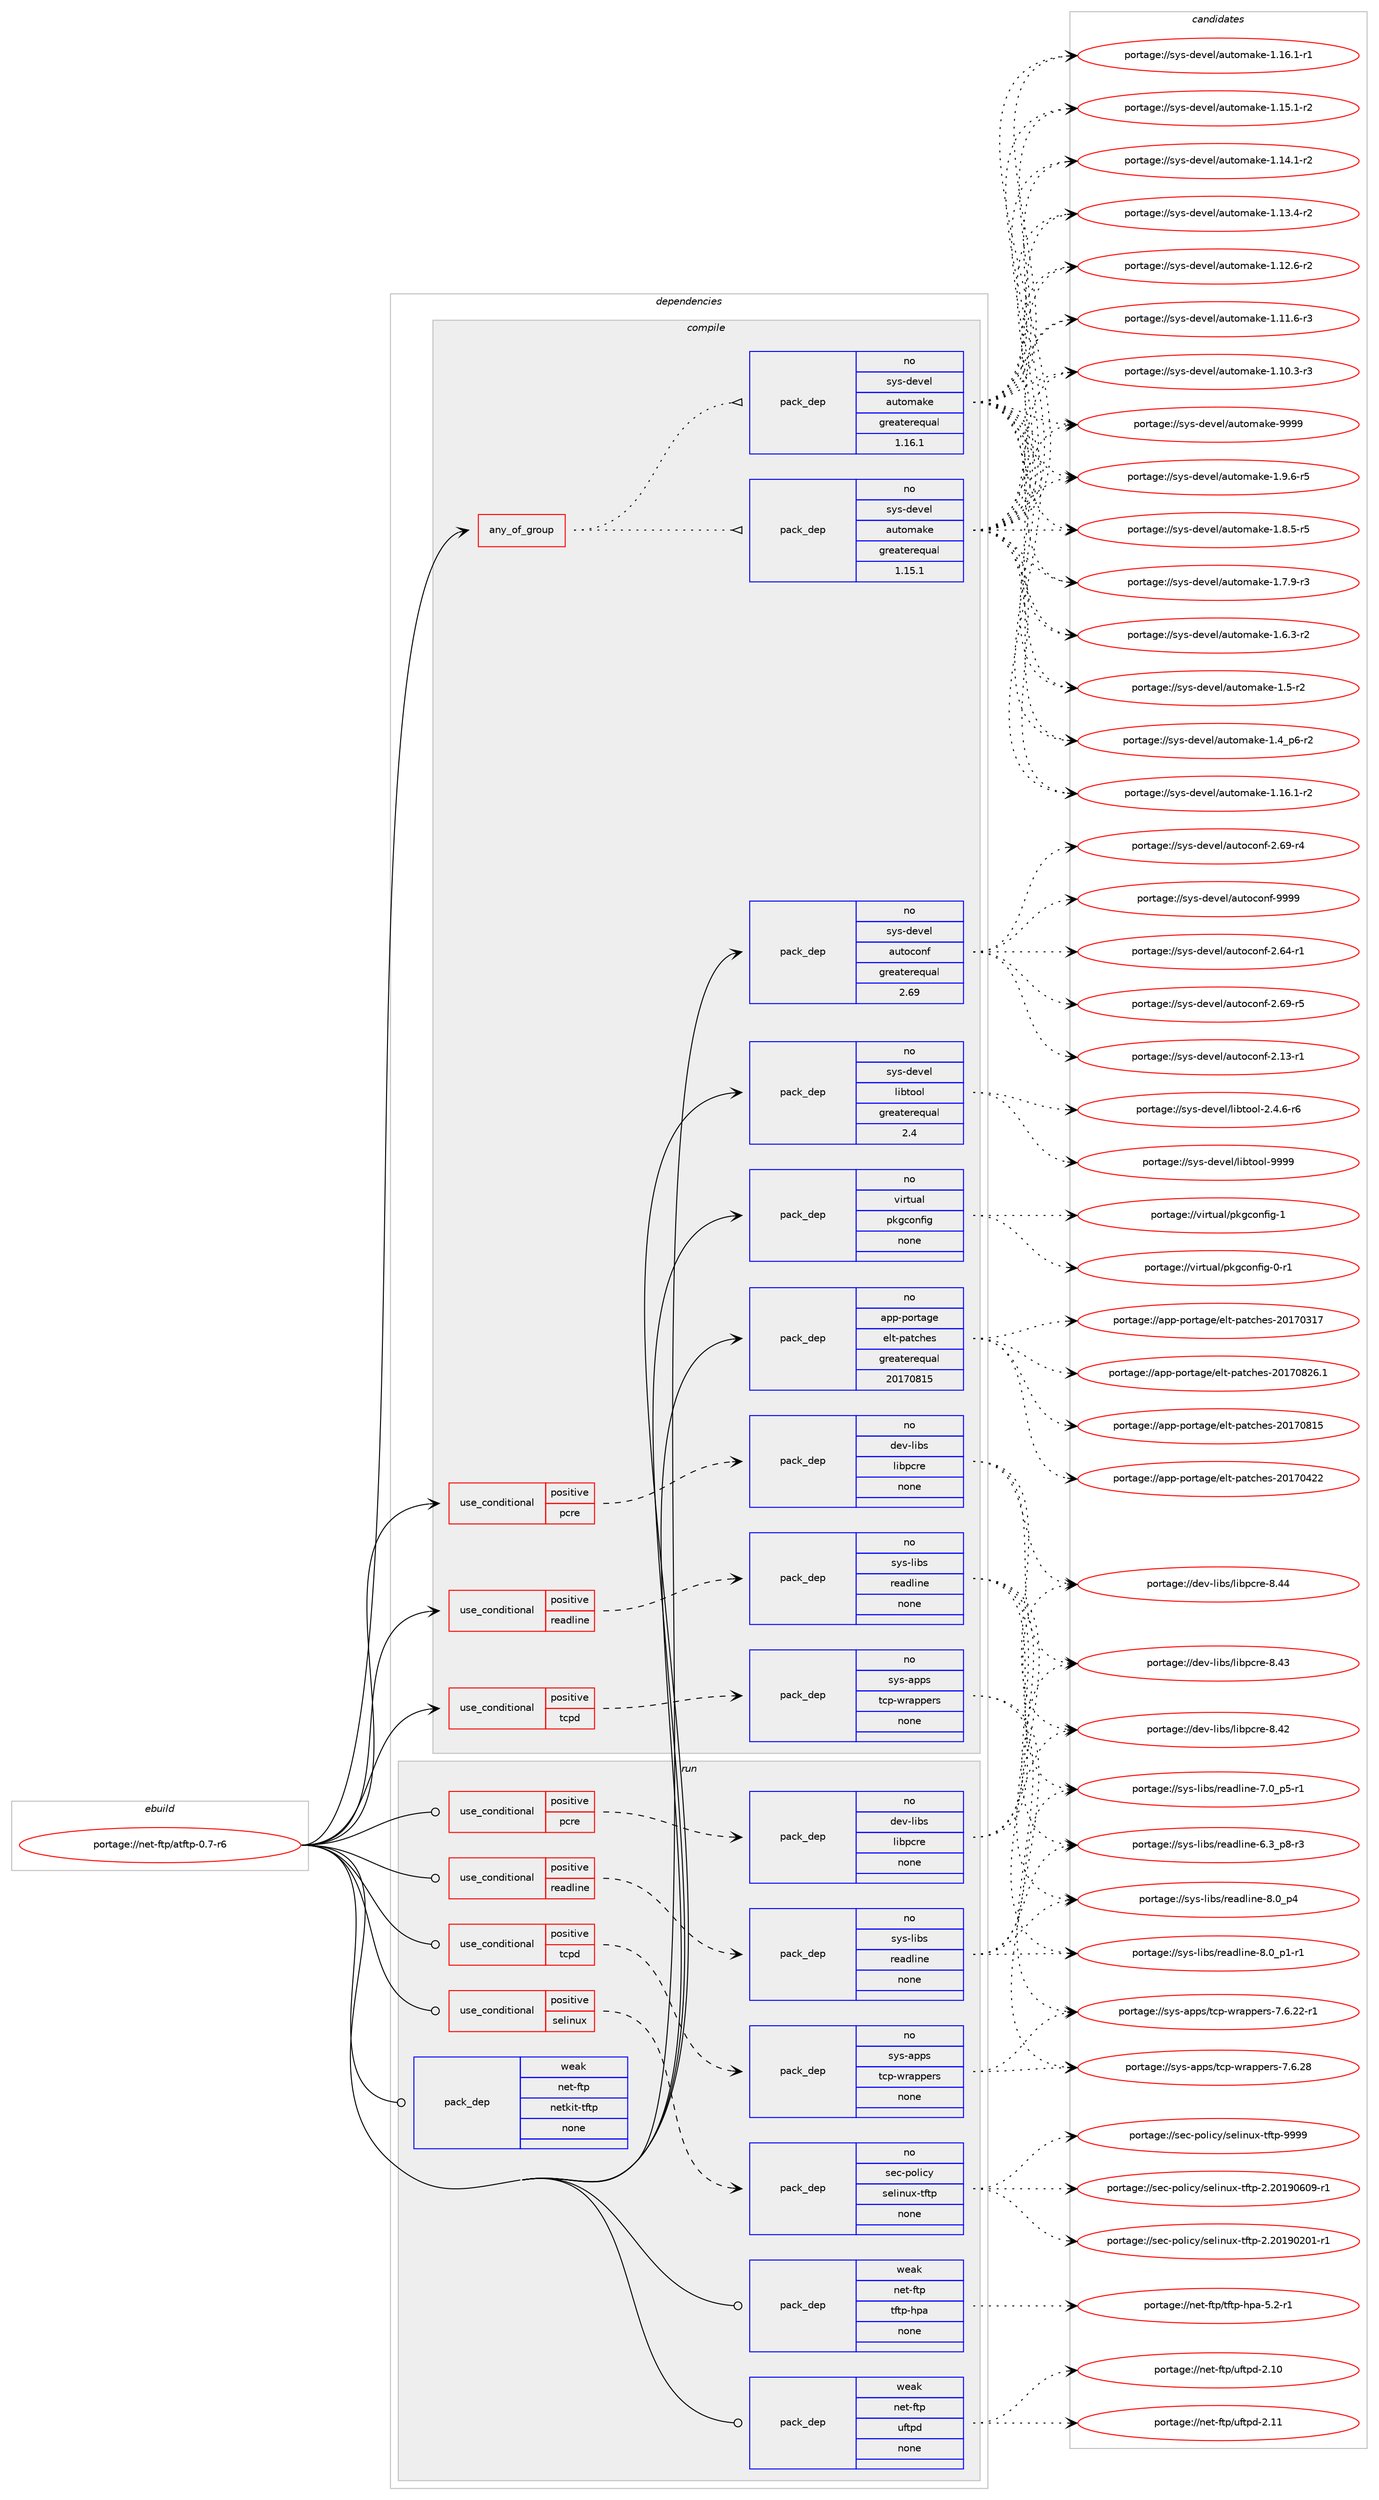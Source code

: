 digraph prolog {

# *************
# Graph options
# *************

newrank=true;
concentrate=true;
compound=true;
graph [rankdir=LR,fontname=Helvetica,fontsize=10,ranksep=1.5];#, ranksep=2.5, nodesep=0.2];
edge  [arrowhead=vee];
node  [fontname=Helvetica,fontsize=10];

# **********
# The ebuild
# **********

subgraph cluster_leftcol {
color=gray;
rank=same;
label=<<i>ebuild</i>>;
id [label="portage://net-ftp/atftp-0.7-r6", color=red, width=4, href="../net-ftp/atftp-0.7-r6.svg"];
}

# ****************
# The dependencies
# ****************

subgraph cluster_midcol {
color=gray;
label=<<i>dependencies</i>>;
subgraph cluster_compile {
fillcolor="#eeeeee";
style=filled;
label=<<i>compile</i>>;
subgraph any1526 {
dependency85528 [label=<<TABLE BORDER="0" CELLBORDER="1" CELLSPACING="0" CELLPADDING="4"><TR><TD CELLPADDING="10">any_of_group</TD></TR></TABLE>>, shape=none, color=red];subgraph pack65583 {
dependency85529 [label=<<TABLE BORDER="0" CELLBORDER="1" CELLSPACING="0" CELLPADDING="4" WIDTH="220"><TR><TD ROWSPAN="6" CELLPADDING="30">pack_dep</TD></TR><TR><TD WIDTH="110">no</TD></TR><TR><TD>sys-devel</TD></TR><TR><TD>automake</TD></TR><TR><TD>greaterequal</TD></TR><TR><TD>1.16.1</TD></TR></TABLE>>, shape=none, color=blue];
}
dependency85528:e -> dependency85529:w [weight=20,style="dotted",arrowhead="oinv"];
subgraph pack65584 {
dependency85530 [label=<<TABLE BORDER="0" CELLBORDER="1" CELLSPACING="0" CELLPADDING="4" WIDTH="220"><TR><TD ROWSPAN="6" CELLPADDING="30">pack_dep</TD></TR><TR><TD WIDTH="110">no</TD></TR><TR><TD>sys-devel</TD></TR><TR><TD>automake</TD></TR><TR><TD>greaterequal</TD></TR><TR><TD>1.15.1</TD></TR></TABLE>>, shape=none, color=blue];
}
dependency85528:e -> dependency85530:w [weight=20,style="dotted",arrowhead="oinv"];
}
id:e -> dependency85528:w [weight=20,style="solid",arrowhead="vee"];
subgraph cond18343 {
dependency85531 [label=<<TABLE BORDER="0" CELLBORDER="1" CELLSPACING="0" CELLPADDING="4"><TR><TD ROWSPAN="3" CELLPADDING="10">use_conditional</TD></TR><TR><TD>positive</TD></TR><TR><TD>pcre</TD></TR></TABLE>>, shape=none, color=red];
subgraph pack65585 {
dependency85532 [label=<<TABLE BORDER="0" CELLBORDER="1" CELLSPACING="0" CELLPADDING="4" WIDTH="220"><TR><TD ROWSPAN="6" CELLPADDING="30">pack_dep</TD></TR><TR><TD WIDTH="110">no</TD></TR><TR><TD>dev-libs</TD></TR><TR><TD>libpcre</TD></TR><TR><TD>none</TD></TR><TR><TD></TD></TR></TABLE>>, shape=none, color=blue];
}
dependency85531:e -> dependency85532:w [weight=20,style="dashed",arrowhead="vee"];
}
id:e -> dependency85531:w [weight=20,style="solid",arrowhead="vee"];
subgraph cond18344 {
dependency85533 [label=<<TABLE BORDER="0" CELLBORDER="1" CELLSPACING="0" CELLPADDING="4"><TR><TD ROWSPAN="3" CELLPADDING="10">use_conditional</TD></TR><TR><TD>positive</TD></TR><TR><TD>readline</TD></TR></TABLE>>, shape=none, color=red];
subgraph pack65586 {
dependency85534 [label=<<TABLE BORDER="0" CELLBORDER="1" CELLSPACING="0" CELLPADDING="4" WIDTH="220"><TR><TD ROWSPAN="6" CELLPADDING="30">pack_dep</TD></TR><TR><TD WIDTH="110">no</TD></TR><TR><TD>sys-libs</TD></TR><TR><TD>readline</TD></TR><TR><TD>none</TD></TR><TR><TD></TD></TR></TABLE>>, shape=none, color=blue];
}
dependency85533:e -> dependency85534:w [weight=20,style="dashed",arrowhead="vee"];
}
id:e -> dependency85533:w [weight=20,style="solid",arrowhead="vee"];
subgraph cond18345 {
dependency85535 [label=<<TABLE BORDER="0" CELLBORDER="1" CELLSPACING="0" CELLPADDING="4"><TR><TD ROWSPAN="3" CELLPADDING="10">use_conditional</TD></TR><TR><TD>positive</TD></TR><TR><TD>tcpd</TD></TR></TABLE>>, shape=none, color=red];
subgraph pack65587 {
dependency85536 [label=<<TABLE BORDER="0" CELLBORDER="1" CELLSPACING="0" CELLPADDING="4" WIDTH="220"><TR><TD ROWSPAN="6" CELLPADDING="30">pack_dep</TD></TR><TR><TD WIDTH="110">no</TD></TR><TR><TD>sys-apps</TD></TR><TR><TD>tcp-wrappers</TD></TR><TR><TD>none</TD></TR><TR><TD></TD></TR></TABLE>>, shape=none, color=blue];
}
dependency85535:e -> dependency85536:w [weight=20,style="dashed",arrowhead="vee"];
}
id:e -> dependency85535:w [weight=20,style="solid",arrowhead="vee"];
subgraph pack65588 {
dependency85537 [label=<<TABLE BORDER="0" CELLBORDER="1" CELLSPACING="0" CELLPADDING="4" WIDTH="220"><TR><TD ROWSPAN="6" CELLPADDING="30">pack_dep</TD></TR><TR><TD WIDTH="110">no</TD></TR><TR><TD>app-portage</TD></TR><TR><TD>elt-patches</TD></TR><TR><TD>greaterequal</TD></TR><TR><TD>20170815</TD></TR></TABLE>>, shape=none, color=blue];
}
id:e -> dependency85537:w [weight=20,style="solid",arrowhead="vee"];
subgraph pack65589 {
dependency85538 [label=<<TABLE BORDER="0" CELLBORDER="1" CELLSPACING="0" CELLPADDING="4" WIDTH="220"><TR><TD ROWSPAN="6" CELLPADDING="30">pack_dep</TD></TR><TR><TD WIDTH="110">no</TD></TR><TR><TD>sys-devel</TD></TR><TR><TD>autoconf</TD></TR><TR><TD>greaterequal</TD></TR><TR><TD>2.69</TD></TR></TABLE>>, shape=none, color=blue];
}
id:e -> dependency85538:w [weight=20,style="solid",arrowhead="vee"];
subgraph pack65590 {
dependency85539 [label=<<TABLE BORDER="0" CELLBORDER="1" CELLSPACING="0" CELLPADDING="4" WIDTH="220"><TR><TD ROWSPAN="6" CELLPADDING="30">pack_dep</TD></TR><TR><TD WIDTH="110">no</TD></TR><TR><TD>sys-devel</TD></TR><TR><TD>libtool</TD></TR><TR><TD>greaterequal</TD></TR><TR><TD>2.4</TD></TR></TABLE>>, shape=none, color=blue];
}
id:e -> dependency85539:w [weight=20,style="solid",arrowhead="vee"];
subgraph pack65591 {
dependency85540 [label=<<TABLE BORDER="0" CELLBORDER="1" CELLSPACING="0" CELLPADDING="4" WIDTH="220"><TR><TD ROWSPAN="6" CELLPADDING="30">pack_dep</TD></TR><TR><TD WIDTH="110">no</TD></TR><TR><TD>virtual</TD></TR><TR><TD>pkgconfig</TD></TR><TR><TD>none</TD></TR><TR><TD></TD></TR></TABLE>>, shape=none, color=blue];
}
id:e -> dependency85540:w [weight=20,style="solid",arrowhead="vee"];
}
subgraph cluster_compileandrun {
fillcolor="#eeeeee";
style=filled;
label=<<i>compile and run</i>>;
}
subgraph cluster_run {
fillcolor="#eeeeee";
style=filled;
label=<<i>run</i>>;
subgraph cond18346 {
dependency85541 [label=<<TABLE BORDER="0" CELLBORDER="1" CELLSPACING="0" CELLPADDING="4"><TR><TD ROWSPAN="3" CELLPADDING="10">use_conditional</TD></TR><TR><TD>positive</TD></TR><TR><TD>pcre</TD></TR></TABLE>>, shape=none, color=red];
subgraph pack65592 {
dependency85542 [label=<<TABLE BORDER="0" CELLBORDER="1" CELLSPACING="0" CELLPADDING="4" WIDTH="220"><TR><TD ROWSPAN="6" CELLPADDING="30">pack_dep</TD></TR><TR><TD WIDTH="110">no</TD></TR><TR><TD>dev-libs</TD></TR><TR><TD>libpcre</TD></TR><TR><TD>none</TD></TR><TR><TD></TD></TR></TABLE>>, shape=none, color=blue];
}
dependency85541:e -> dependency85542:w [weight=20,style="dashed",arrowhead="vee"];
}
id:e -> dependency85541:w [weight=20,style="solid",arrowhead="odot"];
subgraph cond18347 {
dependency85543 [label=<<TABLE BORDER="0" CELLBORDER="1" CELLSPACING="0" CELLPADDING="4"><TR><TD ROWSPAN="3" CELLPADDING="10">use_conditional</TD></TR><TR><TD>positive</TD></TR><TR><TD>readline</TD></TR></TABLE>>, shape=none, color=red];
subgraph pack65593 {
dependency85544 [label=<<TABLE BORDER="0" CELLBORDER="1" CELLSPACING="0" CELLPADDING="4" WIDTH="220"><TR><TD ROWSPAN="6" CELLPADDING="30">pack_dep</TD></TR><TR><TD WIDTH="110">no</TD></TR><TR><TD>sys-libs</TD></TR><TR><TD>readline</TD></TR><TR><TD>none</TD></TR><TR><TD></TD></TR></TABLE>>, shape=none, color=blue];
}
dependency85543:e -> dependency85544:w [weight=20,style="dashed",arrowhead="vee"];
}
id:e -> dependency85543:w [weight=20,style="solid",arrowhead="odot"];
subgraph cond18348 {
dependency85545 [label=<<TABLE BORDER="0" CELLBORDER="1" CELLSPACING="0" CELLPADDING="4"><TR><TD ROWSPAN="3" CELLPADDING="10">use_conditional</TD></TR><TR><TD>positive</TD></TR><TR><TD>selinux</TD></TR></TABLE>>, shape=none, color=red];
subgraph pack65594 {
dependency85546 [label=<<TABLE BORDER="0" CELLBORDER="1" CELLSPACING="0" CELLPADDING="4" WIDTH="220"><TR><TD ROWSPAN="6" CELLPADDING="30">pack_dep</TD></TR><TR><TD WIDTH="110">no</TD></TR><TR><TD>sec-policy</TD></TR><TR><TD>selinux-tftp</TD></TR><TR><TD>none</TD></TR><TR><TD></TD></TR></TABLE>>, shape=none, color=blue];
}
dependency85545:e -> dependency85546:w [weight=20,style="dashed",arrowhead="vee"];
}
id:e -> dependency85545:w [weight=20,style="solid",arrowhead="odot"];
subgraph cond18349 {
dependency85547 [label=<<TABLE BORDER="0" CELLBORDER="1" CELLSPACING="0" CELLPADDING="4"><TR><TD ROWSPAN="3" CELLPADDING="10">use_conditional</TD></TR><TR><TD>positive</TD></TR><TR><TD>tcpd</TD></TR></TABLE>>, shape=none, color=red];
subgraph pack65595 {
dependency85548 [label=<<TABLE BORDER="0" CELLBORDER="1" CELLSPACING="0" CELLPADDING="4" WIDTH="220"><TR><TD ROWSPAN="6" CELLPADDING="30">pack_dep</TD></TR><TR><TD WIDTH="110">no</TD></TR><TR><TD>sys-apps</TD></TR><TR><TD>tcp-wrappers</TD></TR><TR><TD>none</TD></TR><TR><TD></TD></TR></TABLE>>, shape=none, color=blue];
}
dependency85547:e -> dependency85548:w [weight=20,style="dashed",arrowhead="vee"];
}
id:e -> dependency85547:w [weight=20,style="solid",arrowhead="odot"];
subgraph pack65596 {
dependency85549 [label=<<TABLE BORDER="0" CELLBORDER="1" CELLSPACING="0" CELLPADDING="4" WIDTH="220"><TR><TD ROWSPAN="6" CELLPADDING="30">pack_dep</TD></TR><TR><TD WIDTH="110">weak</TD></TR><TR><TD>net-ftp</TD></TR><TR><TD>netkit-tftp</TD></TR><TR><TD>none</TD></TR><TR><TD></TD></TR></TABLE>>, shape=none, color=blue];
}
id:e -> dependency85549:w [weight=20,style="solid",arrowhead="odot"];
subgraph pack65597 {
dependency85550 [label=<<TABLE BORDER="0" CELLBORDER="1" CELLSPACING="0" CELLPADDING="4" WIDTH="220"><TR><TD ROWSPAN="6" CELLPADDING="30">pack_dep</TD></TR><TR><TD WIDTH="110">weak</TD></TR><TR><TD>net-ftp</TD></TR><TR><TD>tftp-hpa</TD></TR><TR><TD>none</TD></TR><TR><TD></TD></TR></TABLE>>, shape=none, color=blue];
}
id:e -> dependency85550:w [weight=20,style="solid",arrowhead="odot"];
subgraph pack65598 {
dependency85551 [label=<<TABLE BORDER="0" CELLBORDER="1" CELLSPACING="0" CELLPADDING="4" WIDTH="220"><TR><TD ROWSPAN="6" CELLPADDING="30">pack_dep</TD></TR><TR><TD WIDTH="110">weak</TD></TR><TR><TD>net-ftp</TD></TR><TR><TD>uftpd</TD></TR><TR><TD>none</TD></TR><TR><TD></TD></TR></TABLE>>, shape=none, color=blue];
}
id:e -> dependency85551:w [weight=20,style="solid",arrowhead="odot"];
}
}

# **************
# The candidates
# **************

subgraph cluster_choices {
rank=same;
color=gray;
label=<<i>candidates</i>>;

subgraph choice65583 {
color=black;
nodesep=1;
choice115121115451001011181011084797117116111109971071014557575757 [label="portage://sys-devel/automake-9999", color=red, width=4,href="../sys-devel/automake-9999.svg"];
choice115121115451001011181011084797117116111109971071014549465746544511453 [label="portage://sys-devel/automake-1.9.6-r5", color=red, width=4,href="../sys-devel/automake-1.9.6-r5.svg"];
choice115121115451001011181011084797117116111109971071014549465646534511453 [label="portage://sys-devel/automake-1.8.5-r5", color=red, width=4,href="../sys-devel/automake-1.8.5-r5.svg"];
choice115121115451001011181011084797117116111109971071014549465546574511451 [label="portage://sys-devel/automake-1.7.9-r3", color=red, width=4,href="../sys-devel/automake-1.7.9-r3.svg"];
choice115121115451001011181011084797117116111109971071014549465446514511450 [label="portage://sys-devel/automake-1.6.3-r2", color=red, width=4,href="../sys-devel/automake-1.6.3-r2.svg"];
choice11512111545100101118101108479711711611110997107101454946534511450 [label="portage://sys-devel/automake-1.5-r2", color=red, width=4,href="../sys-devel/automake-1.5-r2.svg"];
choice115121115451001011181011084797117116111109971071014549465295112544511450 [label="portage://sys-devel/automake-1.4_p6-r2", color=red, width=4,href="../sys-devel/automake-1.4_p6-r2.svg"];
choice11512111545100101118101108479711711611110997107101454946495446494511450 [label="portage://sys-devel/automake-1.16.1-r2", color=red, width=4,href="../sys-devel/automake-1.16.1-r2.svg"];
choice11512111545100101118101108479711711611110997107101454946495446494511449 [label="portage://sys-devel/automake-1.16.1-r1", color=red, width=4,href="../sys-devel/automake-1.16.1-r1.svg"];
choice11512111545100101118101108479711711611110997107101454946495346494511450 [label="portage://sys-devel/automake-1.15.1-r2", color=red, width=4,href="../sys-devel/automake-1.15.1-r2.svg"];
choice11512111545100101118101108479711711611110997107101454946495246494511450 [label="portage://sys-devel/automake-1.14.1-r2", color=red, width=4,href="../sys-devel/automake-1.14.1-r2.svg"];
choice11512111545100101118101108479711711611110997107101454946495146524511450 [label="portage://sys-devel/automake-1.13.4-r2", color=red, width=4,href="../sys-devel/automake-1.13.4-r2.svg"];
choice11512111545100101118101108479711711611110997107101454946495046544511450 [label="portage://sys-devel/automake-1.12.6-r2", color=red, width=4,href="../sys-devel/automake-1.12.6-r2.svg"];
choice11512111545100101118101108479711711611110997107101454946494946544511451 [label="portage://sys-devel/automake-1.11.6-r3", color=red, width=4,href="../sys-devel/automake-1.11.6-r3.svg"];
choice11512111545100101118101108479711711611110997107101454946494846514511451 [label="portage://sys-devel/automake-1.10.3-r3", color=red, width=4,href="../sys-devel/automake-1.10.3-r3.svg"];
dependency85529:e -> choice115121115451001011181011084797117116111109971071014557575757:w [style=dotted,weight="100"];
dependency85529:e -> choice115121115451001011181011084797117116111109971071014549465746544511453:w [style=dotted,weight="100"];
dependency85529:e -> choice115121115451001011181011084797117116111109971071014549465646534511453:w [style=dotted,weight="100"];
dependency85529:e -> choice115121115451001011181011084797117116111109971071014549465546574511451:w [style=dotted,weight="100"];
dependency85529:e -> choice115121115451001011181011084797117116111109971071014549465446514511450:w [style=dotted,weight="100"];
dependency85529:e -> choice11512111545100101118101108479711711611110997107101454946534511450:w [style=dotted,weight="100"];
dependency85529:e -> choice115121115451001011181011084797117116111109971071014549465295112544511450:w [style=dotted,weight="100"];
dependency85529:e -> choice11512111545100101118101108479711711611110997107101454946495446494511450:w [style=dotted,weight="100"];
dependency85529:e -> choice11512111545100101118101108479711711611110997107101454946495446494511449:w [style=dotted,weight="100"];
dependency85529:e -> choice11512111545100101118101108479711711611110997107101454946495346494511450:w [style=dotted,weight="100"];
dependency85529:e -> choice11512111545100101118101108479711711611110997107101454946495246494511450:w [style=dotted,weight="100"];
dependency85529:e -> choice11512111545100101118101108479711711611110997107101454946495146524511450:w [style=dotted,weight="100"];
dependency85529:e -> choice11512111545100101118101108479711711611110997107101454946495046544511450:w [style=dotted,weight="100"];
dependency85529:e -> choice11512111545100101118101108479711711611110997107101454946494946544511451:w [style=dotted,weight="100"];
dependency85529:e -> choice11512111545100101118101108479711711611110997107101454946494846514511451:w [style=dotted,weight="100"];
}
subgraph choice65584 {
color=black;
nodesep=1;
choice115121115451001011181011084797117116111109971071014557575757 [label="portage://sys-devel/automake-9999", color=red, width=4,href="../sys-devel/automake-9999.svg"];
choice115121115451001011181011084797117116111109971071014549465746544511453 [label="portage://sys-devel/automake-1.9.6-r5", color=red, width=4,href="../sys-devel/automake-1.9.6-r5.svg"];
choice115121115451001011181011084797117116111109971071014549465646534511453 [label="portage://sys-devel/automake-1.8.5-r5", color=red, width=4,href="../sys-devel/automake-1.8.5-r5.svg"];
choice115121115451001011181011084797117116111109971071014549465546574511451 [label="portage://sys-devel/automake-1.7.9-r3", color=red, width=4,href="../sys-devel/automake-1.7.9-r3.svg"];
choice115121115451001011181011084797117116111109971071014549465446514511450 [label="portage://sys-devel/automake-1.6.3-r2", color=red, width=4,href="../sys-devel/automake-1.6.3-r2.svg"];
choice11512111545100101118101108479711711611110997107101454946534511450 [label="portage://sys-devel/automake-1.5-r2", color=red, width=4,href="../sys-devel/automake-1.5-r2.svg"];
choice115121115451001011181011084797117116111109971071014549465295112544511450 [label="portage://sys-devel/automake-1.4_p6-r2", color=red, width=4,href="../sys-devel/automake-1.4_p6-r2.svg"];
choice11512111545100101118101108479711711611110997107101454946495446494511450 [label="portage://sys-devel/automake-1.16.1-r2", color=red, width=4,href="../sys-devel/automake-1.16.1-r2.svg"];
choice11512111545100101118101108479711711611110997107101454946495446494511449 [label="portage://sys-devel/automake-1.16.1-r1", color=red, width=4,href="../sys-devel/automake-1.16.1-r1.svg"];
choice11512111545100101118101108479711711611110997107101454946495346494511450 [label="portage://sys-devel/automake-1.15.1-r2", color=red, width=4,href="../sys-devel/automake-1.15.1-r2.svg"];
choice11512111545100101118101108479711711611110997107101454946495246494511450 [label="portage://sys-devel/automake-1.14.1-r2", color=red, width=4,href="../sys-devel/automake-1.14.1-r2.svg"];
choice11512111545100101118101108479711711611110997107101454946495146524511450 [label="portage://sys-devel/automake-1.13.4-r2", color=red, width=4,href="../sys-devel/automake-1.13.4-r2.svg"];
choice11512111545100101118101108479711711611110997107101454946495046544511450 [label="portage://sys-devel/automake-1.12.6-r2", color=red, width=4,href="../sys-devel/automake-1.12.6-r2.svg"];
choice11512111545100101118101108479711711611110997107101454946494946544511451 [label="portage://sys-devel/automake-1.11.6-r3", color=red, width=4,href="../sys-devel/automake-1.11.6-r3.svg"];
choice11512111545100101118101108479711711611110997107101454946494846514511451 [label="portage://sys-devel/automake-1.10.3-r3", color=red, width=4,href="../sys-devel/automake-1.10.3-r3.svg"];
dependency85530:e -> choice115121115451001011181011084797117116111109971071014557575757:w [style=dotted,weight="100"];
dependency85530:e -> choice115121115451001011181011084797117116111109971071014549465746544511453:w [style=dotted,weight="100"];
dependency85530:e -> choice115121115451001011181011084797117116111109971071014549465646534511453:w [style=dotted,weight="100"];
dependency85530:e -> choice115121115451001011181011084797117116111109971071014549465546574511451:w [style=dotted,weight="100"];
dependency85530:e -> choice115121115451001011181011084797117116111109971071014549465446514511450:w [style=dotted,weight="100"];
dependency85530:e -> choice11512111545100101118101108479711711611110997107101454946534511450:w [style=dotted,weight="100"];
dependency85530:e -> choice115121115451001011181011084797117116111109971071014549465295112544511450:w [style=dotted,weight="100"];
dependency85530:e -> choice11512111545100101118101108479711711611110997107101454946495446494511450:w [style=dotted,weight="100"];
dependency85530:e -> choice11512111545100101118101108479711711611110997107101454946495446494511449:w [style=dotted,weight="100"];
dependency85530:e -> choice11512111545100101118101108479711711611110997107101454946495346494511450:w [style=dotted,weight="100"];
dependency85530:e -> choice11512111545100101118101108479711711611110997107101454946495246494511450:w [style=dotted,weight="100"];
dependency85530:e -> choice11512111545100101118101108479711711611110997107101454946495146524511450:w [style=dotted,weight="100"];
dependency85530:e -> choice11512111545100101118101108479711711611110997107101454946495046544511450:w [style=dotted,weight="100"];
dependency85530:e -> choice11512111545100101118101108479711711611110997107101454946494946544511451:w [style=dotted,weight="100"];
dependency85530:e -> choice11512111545100101118101108479711711611110997107101454946494846514511451:w [style=dotted,weight="100"];
}
subgraph choice65585 {
color=black;
nodesep=1;
choice10010111845108105981154710810598112991141014556465252 [label="portage://dev-libs/libpcre-8.44", color=red, width=4,href="../dev-libs/libpcre-8.44.svg"];
choice10010111845108105981154710810598112991141014556465251 [label="portage://dev-libs/libpcre-8.43", color=red, width=4,href="../dev-libs/libpcre-8.43.svg"];
choice10010111845108105981154710810598112991141014556465250 [label="portage://dev-libs/libpcre-8.42", color=red, width=4,href="../dev-libs/libpcre-8.42.svg"];
dependency85532:e -> choice10010111845108105981154710810598112991141014556465252:w [style=dotted,weight="100"];
dependency85532:e -> choice10010111845108105981154710810598112991141014556465251:w [style=dotted,weight="100"];
dependency85532:e -> choice10010111845108105981154710810598112991141014556465250:w [style=dotted,weight="100"];
}
subgraph choice65586 {
color=black;
nodesep=1;
choice11512111545108105981154711410197100108105110101455646489511252 [label="portage://sys-libs/readline-8.0_p4", color=red, width=4,href="../sys-libs/readline-8.0_p4.svg"];
choice115121115451081059811547114101971001081051101014556464895112494511449 [label="portage://sys-libs/readline-8.0_p1-r1", color=red, width=4,href="../sys-libs/readline-8.0_p1-r1.svg"];
choice115121115451081059811547114101971001081051101014555464895112534511449 [label="portage://sys-libs/readline-7.0_p5-r1", color=red, width=4,href="../sys-libs/readline-7.0_p5-r1.svg"];
choice115121115451081059811547114101971001081051101014554465195112564511451 [label="portage://sys-libs/readline-6.3_p8-r3", color=red, width=4,href="../sys-libs/readline-6.3_p8-r3.svg"];
dependency85534:e -> choice11512111545108105981154711410197100108105110101455646489511252:w [style=dotted,weight="100"];
dependency85534:e -> choice115121115451081059811547114101971001081051101014556464895112494511449:w [style=dotted,weight="100"];
dependency85534:e -> choice115121115451081059811547114101971001081051101014555464895112534511449:w [style=dotted,weight="100"];
dependency85534:e -> choice115121115451081059811547114101971001081051101014554465195112564511451:w [style=dotted,weight="100"];
}
subgraph choice65587 {
color=black;
nodesep=1;
choice11512111545971121121154711699112451191149711211210111411545554654465056 [label="portage://sys-apps/tcp-wrappers-7.6.28", color=red, width=4,href="../sys-apps/tcp-wrappers-7.6.28.svg"];
choice115121115459711211211547116991124511911497112112101114115455546544650504511449 [label="portage://sys-apps/tcp-wrappers-7.6.22-r1", color=red, width=4,href="../sys-apps/tcp-wrappers-7.6.22-r1.svg"];
dependency85536:e -> choice11512111545971121121154711699112451191149711211210111411545554654465056:w [style=dotted,weight="100"];
dependency85536:e -> choice115121115459711211211547116991124511911497112112101114115455546544650504511449:w [style=dotted,weight="100"];
}
subgraph choice65588 {
color=black;
nodesep=1;
choice971121124511211111411697103101471011081164511297116991041011154550484955485650544649 [label="portage://app-portage/elt-patches-20170826.1", color=red, width=4,href="../app-portage/elt-patches-20170826.1.svg"];
choice97112112451121111141169710310147101108116451129711699104101115455048495548564953 [label="portage://app-portage/elt-patches-20170815", color=red, width=4,href="../app-portage/elt-patches-20170815.svg"];
choice97112112451121111141169710310147101108116451129711699104101115455048495548525050 [label="portage://app-portage/elt-patches-20170422", color=red, width=4,href="../app-portage/elt-patches-20170422.svg"];
choice97112112451121111141169710310147101108116451129711699104101115455048495548514955 [label="portage://app-portage/elt-patches-20170317", color=red, width=4,href="../app-portage/elt-patches-20170317.svg"];
dependency85537:e -> choice971121124511211111411697103101471011081164511297116991041011154550484955485650544649:w [style=dotted,weight="100"];
dependency85537:e -> choice97112112451121111141169710310147101108116451129711699104101115455048495548564953:w [style=dotted,weight="100"];
dependency85537:e -> choice97112112451121111141169710310147101108116451129711699104101115455048495548525050:w [style=dotted,weight="100"];
dependency85537:e -> choice97112112451121111141169710310147101108116451129711699104101115455048495548514955:w [style=dotted,weight="100"];
}
subgraph choice65589 {
color=black;
nodesep=1;
choice115121115451001011181011084797117116111991111101024557575757 [label="portage://sys-devel/autoconf-9999", color=red, width=4,href="../sys-devel/autoconf-9999.svg"];
choice1151211154510010111810110847971171161119911111010245504654574511453 [label="portage://sys-devel/autoconf-2.69-r5", color=red, width=4,href="../sys-devel/autoconf-2.69-r5.svg"];
choice1151211154510010111810110847971171161119911111010245504654574511452 [label="portage://sys-devel/autoconf-2.69-r4", color=red, width=4,href="../sys-devel/autoconf-2.69-r4.svg"];
choice1151211154510010111810110847971171161119911111010245504654524511449 [label="portage://sys-devel/autoconf-2.64-r1", color=red, width=4,href="../sys-devel/autoconf-2.64-r1.svg"];
choice1151211154510010111810110847971171161119911111010245504649514511449 [label="portage://sys-devel/autoconf-2.13-r1", color=red, width=4,href="../sys-devel/autoconf-2.13-r1.svg"];
dependency85538:e -> choice115121115451001011181011084797117116111991111101024557575757:w [style=dotted,weight="100"];
dependency85538:e -> choice1151211154510010111810110847971171161119911111010245504654574511453:w [style=dotted,weight="100"];
dependency85538:e -> choice1151211154510010111810110847971171161119911111010245504654574511452:w [style=dotted,weight="100"];
dependency85538:e -> choice1151211154510010111810110847971171161119911111010245504654524511449:w [style=dotted,weight="100"];
dependency85538:e -> choice1151211154510010111810110847971171161119911111010245504649514511449:w [style=dotted,weight="100"];
}
subgraph choice65590 {
color=black;
nodesep=1;
choice1151211154510010111810110847108105981161111111084557575757 [label="portage://sys-devel/libtool-9999", color=red, width=4,href="../sys-devel/libtool-9999.svg"];
choice1151211154510010111810110847108105981161111111084550465246544511454 [label="portage://sys-devel/libtool-2.4.6-r6", color=red, width=4,href="../sys-devel/libtool-2.4.6-r6.svg"];
dependency85539:e -> choice1151211154510010111810110847108105981161111111084557575757:w [style=dotted,weight="100"];
dependency85539:e -> choice1151211154510010111810110847108105981161111111084550465246544511454:w [style=dotted,weight="100"];
}
subgraph choice65591 {
color=black;
nodesep=1;
choice1181051141161179710847112107103991111101021051034549 [label="portage://virtual/pkgconfig-1", color=red, width=4,href="../virtual/pkgconfig-1.svg"];
choice11810511411611797108471121071039911111010210510345484511449 [label="portage://virtual/pkgconfig-0-r1", color=red, width=4,href="../virtual/pkgconfig-0-r1.svg"];
dependency85540:e -> choice1181051141161179710847112107103991111101021051034549:w [style=dotted,weight="100"];
dependency85540:e -> choice11810511411611797108471121071039911111010210510345484511449:w [style=dotted,weight="100"];
}
subgraph choice65592 {
color=black;
nodesep=1;
choice10010111845108105981154710810598112991141014556465252 [label="portage://dev-libs/libpcre-8.44", color=red, width=4,href="../dev-libs/libpcre-8.44.svg"];
choice10010111845108105981154710810598112991141014556465251 [label="portage://dev-libs/libpcre-8.43", color=red, width=4,href="../dev-libs/libpcre-8.43.svg"];
choice10010111845108105981154710810598112991141014556465250 [label="portage://dev-libs/libpcre-8.42", color=red, width=4,href="../dev-libs/libpcre-8.42.svg"];
dependency85542:e -> choice10010111845108105981154710810598112991141014556465252:w [style=dotted,weight="100"];
dependency85542:e -> choice10010111845108105981154710810598112991141014556465251:w [style=dotted,weight="100"];
dependency85542:e -> choice10010111845108105981154710810598112991141014556465250:w [style=dotted,weight="100"];
}
subgraph choice65593 {
color=black;
nodesep=1;
choice11512111545108105981154711410197100108105110101455646489511252 [label="portage://sys-libs/readline-8.0_p4", color=red, width=4,href="../sys-libs/readline-8.0_p4.svg"];
choice115121115451081059811547114101971001081051101014556464895112494511449 [label="portage://sys-libs/readline-8.0_p1-r1", color=red, width=4,href="../sys-libs/readline-8.0_p1-r1.svg"];
choice115121115451081059811547114101971001081051101014555464895112534511449 [label="portage://sys-libs/readline-7.0_p5-r1", color=red, width=4,href="../sys-libs/readline-7.0_p5-r1.svg"];
choice115121115451081059811547114101971001081051101014554465195112564511451 [label="portage://sys-libs/readline-6.3_p8-r3", color=red, width=4,href="../sys-libs/readline-6.3_p8-r3.svg"];
dependency85544:e -> choice11512111545108105981154711410197100108105110101455646489511252:w [style=dotted,weight="100"];
dependency85544:e -> choice115121115451081059811547114101971001081051101014556464895112494511449:w [style=dotted,weight="100"];
dependency85544:e -> choice115121115451081059811547114101971001081051101014555464895112534511449:w [style=dotted,weight="100"];
dependency85544:e -> choice115121115451081059811547114101971001081051101014554465195112564511451:w [style=dotted,weight="100"];
}
subgraph choice65594 {
color=black;
nodesep=1;
choice11510199451121111081059912147115101108105110117120451161021161124557575757 [label="portage://sec-policy/selinux-tftp-9999", color=red, width=4,href="../sec-policy/selinux-tftp-9999.svg"];
choice115101994511211110810599121471151011081051101171204511610211611245504650484957485448574511449 [label="portage://sec-policy/selinux-tftp-2.20190609-r1", color=red, width=4,href="../sec-policy/selinux-tftp-2.20190609-r1.svg"];
choice115101994511211110810599121471151011081051101171204511610211611245504650484957485048494511449 [label="portage://sec-policy/selinux-tftp-2.20190201-r1", color=red, width=4,href="../sec-policy/selinux-tftp-2.20190201-r1.svg"];
dependency85546:e -> choice11510199451121111081059912147115101108105110117120451161021161124557575757:w [style=dotted,weight="100"];
dependency85546:e -> choice115101994511211110810599121471151011081051101171204511610211611245504650484957485448574511449:w [style=dotted,weight="100"];
dependency85546:e -> choice115101994511211110810599121471151011081051101171204511610211611245504650484957485048494511449:w [style=dotted,weight="100"];
}
subgraph choice65595 {
color=black;
nodesep=1;
choice11512111545971121121154711699112451191149711211210111411545554654465056 [label="portage://sys-apps/tcp-wrappers-7.6.28", color=red, width=4,href="../sys-apps/tcp-wrappers-7.6.28.svg"];
choice115121115459711211211547116991124511911497112112101114115455546544650504511449 [label="portage://sys-apps/tcp-wrappers-7.6.22-r1", color=red, width=4,href="../sys-apps/tcp-wrappers-7.6.22-r1.svg"];
dependency85548:e -> choice11512111545971121121154711699112451191149711211210111411545554654465056:w [style=dotted,weight="100"];
dependency85548:e -> choice115121115459711211211547116991124511911497112112101114115455546544650504511449:w [style=dotted,weight="100"];
}
subgraph choice65596 {
color=black;
nodesep=1;
}
subgraph choice65597 {
color=black;
nodesep=1;
choice11010111645102116112471161021161124510411297455346504511449 [label="portage://net-ftp/tftp-hpa-5.2-r1", color=red, width=4,href="../net-ftp/tftp-hpa-5.2-r1.svg"];
dependency85550:e -> choice11010111645102116112471161021161124510411297455346504511449:w [style=dotted,weight="100"];
}
subgraph choice65598 {
color=black;
nodesep=1;
choice11010111645102116112471171021161121004550464949 [label="portage://net-ftp/uftpd-2.11", color=red, width=4,href="../net-ftp/uftpd-2.11.svg"];
choice11010111645102116112471171021161121004550464948 [label="portage://net-ftp/uftpd-2.10", color=red, width=4,href="../net-ftp/uftpd-2.10.svg"];
dependency85551:e -> choice11010111645102116112471171021161121004550464949:w [style=dotted,weight="100"];
dependency85551:e -> choice11010111645102116112471171021161121004550464948:w [style=dotted,weight="100"];
}
}

}

